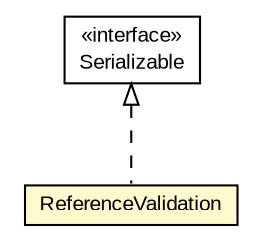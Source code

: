 #!/usr/local/bin/dot
#
# Class diagram 
# Generated by UMLGraph version R5_6-24-gf6e263 (http://www.umlgraph.org/)
#

digraph G {
	edge [fontname="arial",fontsize=10,labelfontname="arial",labelfontsize=10];
	node [fontname="arial",fontsize=10,shape=plaintext];
	nodesep=0.25;
	ranksep=0.5;
	// eu.europa.esig.dss.validation.ReferenceValidation
	c549001 [label=<<table title="eu.europa.esig.dss.validation.ReferenceValidation" border="0" cellborder="1" cellspacing="0" cellpadding="2" port="p" bgcolor="lemonChiffon" href="./ReferenceValidation.html">
		<tr><td><table border="0" cellspacing="0" cellpadding="1">
<tr><td align="center" balign="center"> ReferenceValidation </td></tr>
		</table></td></tr>
		</table>>, URL="./ReferenceValidation.html", fontname="arial", fontcolor="black", fontsize=10.0];
	//eu.europa.esig.dss.validation.ReferenceValidation implements java.io.Serializable
	c549650:p -> c549001:p [dir=back,arrowtail=empty,style=dashed];
	// java.io.Serializable
	c549650 [label=<<table title="java.io.Serializable" border="0" cellborder="1" cellspacing="0" cellpadding="2" port="p" href="http://java.sun.com/j2se/1.4.2/docs/api/java/io/Serializable.html">
		<tr><td><table border="0" cellspacing="0" cellpadding="1">
<tr><td align="center" balign="center"> &#171;interface&#187; </td></tr>
<tr><td align="center" balign="center"> Serializable </td></tr>
		</table></td></tr>
		</table>>, URL="http://java.sun.com/j2se/1.4.2/docs/api/java/io/Serializable.html", fontname="arial", fontcolor="black", fontsize=10.0];
}

